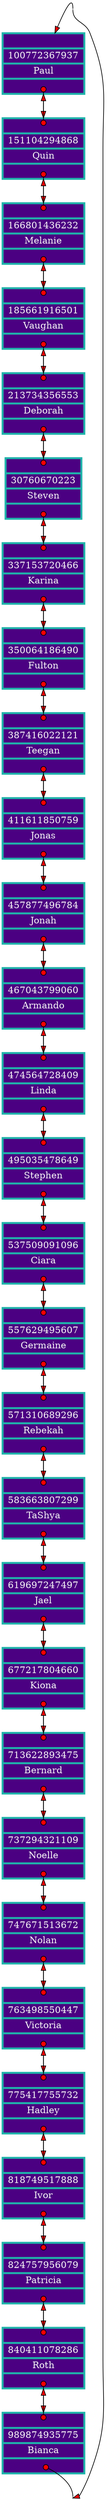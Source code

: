digraph DoublyCList {
node[shape=record];
100772367937[label="{<before>|<ID>100772367937|<data>Paul|<next>}" style="filled" fillcolor="indigo" color="lightseagreen" fontcolor="whitesmoke" penwidth=3];
151104294868[label="{<before>|<ID>151104294868|<data>Quin|<next>}" style="filled" fillcolor="indigo" color="lightseagreen" fontcolor="whitesmoke" penwidth=3];
166801436232[label="{<before>|<ID>166801436232|<data>Melanie|<next>}" style="filled" fillcolor="indigo" color="lightseagreen" fontcolor="whitesmoke" penwidth=3];
185661916501[label="{<before>|<ID>185661916501|<data>Vaughan|<next>}" style="filled" fillcolor="indigo" color="lightseagreen" fontcolor="whitesmoke" penwidth=3];
213734356553[label="{<before>|<ID>213734356553|<data>Deborah|<next>}" style="filled" fillcolor="indigo" color="lightseagreen" fontcolor="whitesmoke" penwidth=3];
30760670223[label="{<before>|<ID>30760670223|<data>Steven|<next>}" style="filled" fillcolor="indigo" color="lightseagreen" fontcolor="whitesmoke" penwidth=3];
337153720466[label="{<before>|<ID>337153720466|<data>Karina|<next>}" style="filled" fillcolor="indigo" color="lightseagreen" fontcolor="whitesmoke" penwidth=3];
350064186490[label="{<before>|<ID>350064186490|<data>Fulton|<next>}" style="filled" fillcolor="indigo" color="lightseagreen" fontcolor="whitesmoke" penwidth=3];
387416022121[label="{<before>|<ID>387416022121|<data>Teegan|<next>}" style="filled" fillcolor="indigo" color="lightseagreen" fontcolor="whitesmoke" penwidth=3];
411611850759[label="{<before>|<ID>411611850759|<data>Jonas|<next>}" style="filled" fillcolor="indigo" color="lightseagreen" fontcolor="whitesmoke" penwidth=3];
457877496784[label="{<before>|<ID>457877496784|<data>Jonah|<next>}" style="filled" fillcolor="indigo" color="lightseagreen" fontcolor="whitesmoke" penwidth=3];
467043799060[label="{<before>|<ID>467043799060|<data>Armando|<next>}" style="filled" fillcolor="indigo" color="lightseagreen" fontcolor="whitesmoke" penwidth=3];
474564728409[label="{<before>|<ID>474564728409|<data>Linda|<next>}" style="filled" fillcolor="indigo" color="lightseagreen" fontcolor="whitesmoke" penwidth=3];
495035478649[label="{<before>|<ID>495035478649|<data>Stephen|<next>}" style="filled" fillcolor="indigo" color="lightseagreen" fontcolor="whitesmoke" penwidth=3];
537509091096[label="{<before>|<ID>537509091096|<data>Ciara|<next>}" style="filled" fillcolor="indigo" color="lightseagreen" fontcolor="whitesmoke" penwidth=3];
557629495607[label="{<before>|<ID>557629495607|<data>Germaine|<next>}" style="filled" fillcolor="indigo" color="lightseagreen" fontcolor="whitesmoke" penwidth=3];
571310689296[label="{<before>|<ID>571310689296|<data>Rebekah|<next>}" style="filled" fillcolor="indigo" color="lightseagreen" fontcolor="whitesmoke" penwidth=3];
583663807299[label="{<before>|<ID>583663807299|<data>TaShya|<next>}" style="filled" fillcolor="indigo" color="lightseagreen" fontcolor="whitesmoke" penwidth=3];
619697247497[label="{<before>|<ID>619697247497|<data>Jael|<next>}" style="filled" fillcolor="indigo" color="lightseagreen" fontcolor="whitesmoke" penwidth=3];
677217804660[label="{<before>|<ID>677217804660|<data>Kiona|<next>}" style="filled" fillcolor="indigo" color="lightseagreen" fontcolor="whitesmoke" penwidth=3];
713622893475[label="{<before>|<ID>713622893475|<data>Bernard|<next>}" style="filled" fillcolor="indigo" color="lightseagreen" fontcolor="whitesmoke" penwidth=3];
737294321109[label="{<before>|<ID>737294321109|<data>Noelle|<next>}" style="filled" fillcolor="indigo" color="lightseagreen" fontcolor="whitesmoke" penwidth=3];
747671513672[label="{<before>|<ID>747671513672|<data>Nolan|<next>}" style="filled" fillcolor="indigo" color="lightseagreen" fontcolor="whitesmoke" penwidth=3];
763498550447[label="{<before>|<ID>763498550447|<data>Victoria|<next>}" style="filled" fillcolor="indigo" color="lightseagreen" fontcolor="whitesmoke" penwidth=3];
775417755732[label="{<before>|<ID>775417755732|<data>Hadley|<next>}" style="filled" fillcolor="indigo" color="lightseagreen" fontcolor="whitesmoke" penwidth=3];
818749517888[label="{<before>|<ID>818749517888|<data>Ivor|<next>}" style="filled" fillcolor="indigo" color="lightseagreen" fontcolor="whitesmoke" penwidth=3];
824757956079[label="{<before>|<ID>824757956079|<data>Patricia|<next>}" style="filled" fillcolor="indigo" color="lightseagreen" fontcolor="whitesmoke" penwidth=3];
840411078286[label="{<before>|<ID>840411078286|<data>Roth|<next>}" style="filled" fillcolor="indigo" color="lightseagreen" fontcolor="whitesmoke" penwidth=3];
989874935775[label="{<before>|<ID>989874935775|<data>Bianca|<next>}" style="filled" fillcolor="indigo" color="lightseagreen" fontcolor="whitesmoke" penwidth=3];
edge[tailclip=false,arrowtail=dot,dir=both style=filled fillcolor="red"];
{node[shape=point height=0] p0 p4}
p0:n -> "100772367937"[arrowtail=none];
p0:s -> p4:s[arrowtail=none];
"100772367937":next:c ->151104294868:before;
151104294868:before:c ->100772367937:next;
"151104294868":next:c ->166801436232:before;
166801436232:before:c ->151104294868:next;
"166801436232":next:c ->185661916501:before;
185661916501:before:c ->166801436232:next;
"185661916501":next:c ->213734356553:before;
213734356553:before:c ->185661916501:next;
"213734356553":next:c ->30760670223:before;
30760670223:before:c ->213734356553:next;
"30760670223":next:c ->337153720466:before;
337153720466:before:c ->30760670223:next;
"337153720466":next:c ->350064186490:before;
350064186490:before:c ->337153720466:next;
"350064186490":next:c ->387416022121:before;
387416022121:before:c ->350064186490:next;
"387416022121":next:c ->411611850759:before;
411611850759:before:c ->387416022121:next;
"411611850759":next:c ->457877496784:before;
457877496784:before:c ->411611850759:next;
"457877496784":next:c ->467043799060:before;
467043799060:before:c ->457877496784:next;
"467043799060":next:c ->474564728409:before;
474564728409:before:c ->467043799060:next;
"474564728409":next:c ->495035478649:before;
495035478649:before:c ->474564728409:next;
"495035478649":next:c ->537509091096:before;
537509091096:before:c ->495035478649:next;
"537509091096":next:c ->557629495607:before;
557629495607:before:c ->537509091096:next;
"557629495607":next:c ->571310689296:before;
571310689296:before:c ->557629495607:next;
"571310689296":next:c ->583663807299:before;
583663807299:before:c ->571310689296:next;
"583663807299":next:c ->619697247497:before;
619697247497:before:c ->583663807299:next;
"619697247497":next:c ->677217804660:before;
677217804660:before:c ->619697247497:next;
"677217804660":next:c ->713622893475:before;
713622893475:before:c ->677217804660:next;
"713622893475":next:c ->737294321109:before;
737294321109:before:c ->713622893475:next;
"737294321109":next:c ->747671513672:before;
747671513672:before:c ->737294321109:next;
"747671513672":next:c ->763498550447:before;
763498550447:before:c ->747671513672:next;
"763498550447":next:c ->775417755732:before;
775417755732:before:c ->763498550447:next;
"775417755732":next:c ->818749517888:before;
818749517888:before:c ->775417755732:next;
"818749517888":next:c ->824757956079:before;
824757956079:before:c ->818749517888:next;
"824757956079":next:c ->840411078286:before;
840411078286:before:c ->824757956079:next;
"840411078286":next:c ->989874935775:before;
989874935775:before:c ->840411078286:next;
989874935775:next:c -> p4:n[arrowhead=none]
}